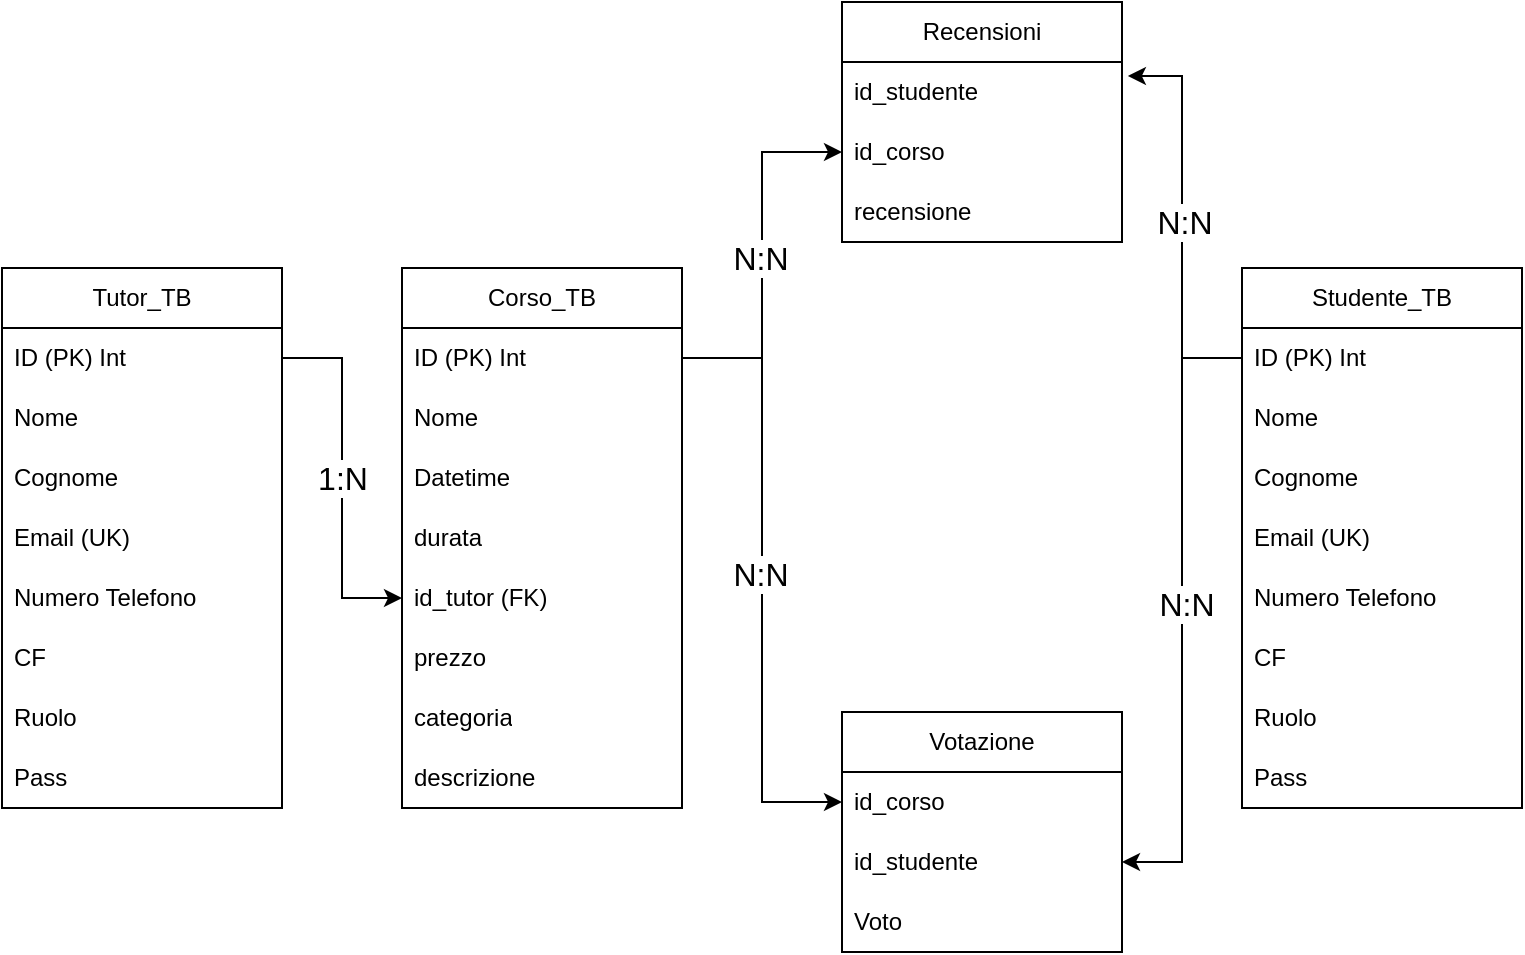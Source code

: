 <mxfile version="24.2.7" type="device">
  <diagram name="Pagina-1" id="7lKZ0z2TwS3CqQLhOOzI">
    <mxGraphModel dx="1434" dy="746" grid="1" gridSize="10" guides="1" tooltips="1" connect="1" arrows="1" fold="1" page="1" pageScale="1" pageWidth="827" pageHeight="1169" math="0" shadow="0">
      <root>
        <mxCell id="0" />
        <mxCell id="1" parent="0" />
        <mxCell id="4UblmqgVVg0zk9RvqLJX-1" value="Tutor_TB" style="swimlane;fontStyle=0;childLayout=stackLayout;horizontal=1;startSize=30;horizontalStack=0;resizeParent=1;resizeParentMax=0;resizeLast=0;collapsible=1;marginBottom=0;whiteSpace=wrap;html=1;" vertex="1" parent="1">
          <mxGeometry x="37" y="243" width="140" height="270" as="geometry" />
        </mxCell>
        <mxCell id="4UblmqgVVg0zk9RvqLJX-2" value="ID (PK) Int" style="text;strokeColor=none;fillColor=none;align=left;verticalAlign=middle;spacingLeft=4;spacingRight=4;overflow=hidden;points=[[0,0.5],[1,0.5]];portConstraint=eastwest;rotatable=0;whiteSpace=wrap;html=1;" vertex="1" parent="4UblmqgVVg0zk9RvqLJX-1">
          <mxGeometry y="30" width="140" height="30" as="geometry" />
        </mxCell>
        <mxCell id="4UblmqgVVg0zk9RvqLJX-3" value="Nome" style="text;strokeColor=none;fillColor=none;align=left;verticalAlign=middle;spacingLeft=4;spacingRight=4;overflow=hidden;points=[[0,0.5],[1,0.5]];portConstraint=eastwest;rotatable=0;whiteSpace=wrap;html=1;" vertex="1" parent="4UblmqgVVg0zk9RvqLJX-1">
          <mxGeometry y="60" width="140" height="30" as="geometry" />
        </mxCell>
        <mxCell id="4UblmqgVVg0zk9RvqLJX-4" value="Cognome" style="text;strokeColor=none;fillColor=none;align=left;verticalAlign=middle;spacingLeft=4;spacingRight=4;overflow=hidden;points=[[0,0.5],[1,0.5]];portConstraint=eastwest;rotatable=0;whiteSpace=wrap;html=1;" vertex="1" parent="4UblmqgVVg0zk9RvqLJX-1">
          <mxGeometry y="90" width="140" height="30" as="geometry" />
        </mxCell>
        <mxCell id="4UblmqgVVg0zk9RvqLJX-5" value="Email (UK)" style="text;strokeColor=none;fillColor=none;align=left;verticalAlign=middle;spacingLeft=4;spacingRight=4;overflow=hidden;points=[[0,0.5],[1,0.5]];portConstraint=eastwest;rotatable=0;whiteSpace=wrap;html=1;" vertex="1" parent="4UblmqgVVg0zk9RvqLJX-1">
          <mxGeometry y="120" width="140" height="30" as="geometry" />
        </mxCell>
        <mxCell id="4UblmqgVVg0zk9RvqLJX-6" value="Numero Telefono" style="text;strokeColor=none;fillColor=none;align=left;verticalAlign=middle;spacingLeft=4;spacingRight=4;overflow=hidden;points=[[0,0.5],[1,0.5]];portConstraint=eastwest;rotatable=0;whiteSpace=wrap;html=1;" vertex="1" parent="4UblmqgVVg0zk9RvqLJX-1">
          <mxGeometry y="150" width="140" height="30" as="geometry" />
        </mxCell>
        <mxCell id="4UblmqgVVg0zk9RvqLJX-7" value="CF" style="text;strokeColor=none;fillColor=none;align=left;verticalAlign=middle;spacingLeft=4;spacingRight=4;overflow=hidden;points=[[0,0.5],[1,0.5]];portConstraint=eastwest;rotatable=0;whiteSpace=wrap;html=1;" vertex="1" parent="4UblmqgVVg0zk9RvqLJX-1">
          <mxGeometry y="180" width="140" height="30" as="geometry" />
        </mxCell>
        <mxCell id="4UblmqgVVg0zk9RvqLJX-8" value="Ruolo" style="text;strokeColor=none;fillColor=none;align=left;verticalAlign=middle;spacingLeft=4;spacingRight=4;overflow=hidden;points=[[0,0.5],[1,0.5]];portConstraint=eastwest;rotatable=0;whiteSpace=wrap;html=1;" vertex="1" parent="4UblmqgVVg0zk9RvqLJX-1">
          <mxGeometry y="210" width="140" height="30" as="geometry" />
        </mxCell>
        <mxCell id="4UblmqgVVg0zk9RvqLJX-9" value="Pass" style="text;strokeColor=none;fillColor=none;align=left;verticalAlign=middle;spacingLeft=4;spacingRight=4;overflow=hidden;points=[[0,0.5],[1,0.5]];portConstraint=eastwest;rotatable=0;whiteSpace=wrap;html=1;" vertex="1" parent="4UblmqgVVg0zk9RvqLJX-1">
          <mxGeometry y="240" width="140" height="30" as="geometry" />
        </mxCell>
        <mxCell id="4UblmqgVVg0zk9RvqLJX-10" value="Corso_TB" style="swimlane;fontStyle=0;childLayout=stackLayout;horizontal=1;startSize=30;horizontalStack=0;resizeParent=1;resizeParentMax=0;resizeLast=0;collapsible=1;marginBottom=0;whiteSpace=wrap;html=1;" vertex="1" parent="1">
          <mxGeometry x="237" y="243" width="140" height="270" as="geometry" />
        </mxCell>
        <mxCell id="4UblmqgVVg0zk9RvqLJX-11" value="ID (PK) Int" style="text;strokeColor=none;fillColor=none;align=left;verticalAlign=middle;spacingLeft=4;spacingRight=4;overflow=hidden;points=[[0,0.5],[1,0.5]];portConstraint=eastwest;rotatable=0;whiteSpace=wrap;html=1;" vertex="1" parent="4UblmqgVVg0zk9RvqLJX-10">
          <mxGeometry y="30" width="140" height="30" as="geometry" />
        </mxCell>
        <mxCell id="4UblmqgVVg0zk9RvqLJX-12" value="Nome" style="text;strokeColor=none;fillColor=none;align=left;verticalAlign=middle;spacingLeft=4;spacingRight=4;overflow=hidden;points=[[0,0.5],[1,0.5]];portConstraint=eastwest;rotatable=0;whiteSpace=wrap;html=1;" vertex="1" parent="4UblmqgVVg0zk9RvqLJX-10">
          <mxGeometry y="60" width="140" height="30" as="geometry" />
        </mxCell>
        <mxCell id="4UblmqgVVg0zk9RvqLJX-13" value="Datetime" style="text;strokeColor=none;fillColor=none;align=left;verticalAlign=middle;spacingLeft=4;spacingRight=4;overflow=hidden;points=[[0,0.5],[1,0.5]];portConstraint=eastwest;rotatable=0;whiteSpace=wrap;html=1;" vertex="1" parent="4UblmqgVVg0zk9RvqLJX-10">
          <mxGeometry y="90" width="140" height="30" as="geometry" />
        </mxCell>
        <mxCell id="4UblmqgVVg0zk9RvqLJX-14" value="durata" style="text;strokeColor=none;fillColor=none;align=left;verticalAlign=middle;spacingLeft=4;spacingRight=4;overflow=hidden;points=[[0,0.5],[1,0.5]];portConstraint=eastwest;rotatable=0;whiteSpace=wrap;html=1;" vertex="1" parent="4UblmqgVVg0zk9RvqLJX-10">
          <mxGeometry y="120" width="140" height="30" as="geometry" />
        </mxCell>
        <mxCell id="4UblmqgVVg0zk9RvqLJX-15" value="id_tutor (FK)" style="text;strokeColor=none;fillColor=none;align=left;verticalAlign=middle;spacingLeft=4;spacingRight=4;overflow=hidden;points=[[0,0.5],[1,0.5]];portConstraint=eastwest;rotatable=0;whiteSpace=wrap;html=1;" vertex="1" parent="4UblmqgVVg0zk9RvqLJX-10">
          <mxGeometry y="150" width="140" height="30" as="geometry" />
        </mxCell>
        <mxCell id="4UblmqgVVg0zk9RvqLJX-16" value="prezzo" style="text;strokeColor=none;fillColor=none;align=left;verticalAlign=middle;spacingLeft=4;spacingRight=4;overflow=hidden;points=[[0,0.5],[1,0.5]];portConstraint=eastwest;rotatable=0;whiteSpace=wrap;html=1;" vertex="1" parent="4UblmqgVVg0zk9RvqLJX-10">
          <mxGeometry y="180" width="140" height="30" as="geometry" />
        </mxCell>
        <mxCell id="4UblmqgVVg0zk9RvqLJX-17" value="categoria" style="text;strokeColor=none;fillColor=none;align=left;verticalAlign=middle;spacingLeft=4;spacingRight=4;overflow=hidden;points=[[0,0.5],[1,0.5]];portConstraint=eastwest;rotatable=0;whiteSpace=wrap;html=1;" vertex="1" parent="4UblmqgVVg0zk9RvqLJX-10">
          <mxGeometry y="210" width="140" height="30" as="geometry" />
        </mxCell>
        <mxCell id="4UblmqgVVg0zk9RvqLJX-18" value="descrizione" style="text;strokeColor=none;fillColor=none;align=left;verticalAlign=middle;spacingLeft=4;spacingRight=4;overflow=hidden;points=[[0,0.5],[1,0.5]];portConstraint=eastwest;rotatable=0;whiteSpace=wrap;html=1;" vertex="1" parent="4UblmqgVVg0zk9RvqLJX-10">
          <mxGeometry y="240" width="140" height="30" as="geometry" />
        </mxCell>
        <mxCell id="4UblmqgVVg0zk9RvqLJX-19" value="&lt;font style=&quot;font-size: 16px;&quot;&gt;1:N&lt;/font&gt;" style="edgeStyle=orthogonalEdgeStyle;rounded=0;orthogonalLoop=1;jettySize=auto;html=1;entryX=0;entryY=0.5;entryDx=0;entryDy=0;" edge="1" parent="1" source="4UblmqgVVg0zk9RvqLJX-2" target="4UblmqgVVg0zk9RvqLJX-15">
          <mxGeometry relative="1" as="geometry" />
        </mxCell>
        <mxCell id="4UblmqgVVg0zk9RvqLJX-20" value="Recensioni" style="swimlane;fontStyle=0;childLayout=stackLayout;horizontal=1;startSize=30;horizontalStack=0;resizeParent=1;resizeParentMax=0;resizeLast=0;collapsible=1;marginBottom=0;whiteSpace=wrap;html=1;" vertex="1" parent="1">
          <mxGeometry x="457" y="110" width="140" height="120" as="geometry" />
        </mxCell>
        <mxCell id="4UblmqgVVg0zk9RvqLJX-21" value="id_studente" style="text;strokeColor=none;fillColor=none;align=left;verticalAlign=middle;spacingLeft=4;spacingRight=4;overflow=hidden;points=[[0,0.5],[1,0.5]];portConstraint=eastwest;rotatable=0;whiteSpace=wrap;html=1;" vertex="1" parent="4UblmqgVVg0zk9RvqLJX-20">
          <mxGeometry y="30" width="140" height="30" as="geometry" />
        </mxCell>
        <mxCell id="4UblmqgVVg0zk9RvqLJX-22" value="id_corso" style="text;strokeColor=none;fillColor=none;align=left;verticalAlign=middle;spacingLeft=4;spacingRight=4;overflow=hidden;points=[[0,0.5],[1,0.5]];portConstraint=eastwest;rotatable=0;whiteSpace=wrap;html=1;" vertex="1" parent="4UblmqgVVg0zk9RvqLJX-20">
          <mxGeometry y="60" width="140" height="30" as="geometry" />
        </mxCell>
        <mxCell id="4UblmqgVVg0zk9RvqLJX-23" value="recensione" style="text;strokeColor=none;fillColor=none;align=left;verticalAlign=middle;spacingLeft=4;spacingRight=4;overflow=hidden;points=[[0,0.5],[1,0.5]];portConstraint=eastwest;rotatable=0;whiteSpace=wrap;html=1;" vertex="1" parent="4UblmqgVVg0zk9RvqLJX-20">
          <mxGeometry y="90" width="140" height="30" as="geometry" />
        </mxCell>
        <mxCell id="4UblmqgVVg0zk9RvqLJX-43" value="Votazione" style="swimlane;fontStyle=0;childLayout=stackLayout;horizontal=1;startSize=30;horizontalStack=0;resizeParent=1;resizeParentMax=0;resizeLast=0;collapsible=1;marginBottom=0;whiteSpace=wrap;html=1;" vertex="1" parent="1">
          <mxGeometry x="457" y="465" width="140" height="120" as="geometry" />
        </mxCell>
        <mxCell id="4UblmqgVVg0zk9RvqLJX-44" value="id_corso" style="text;strokeColor=none;fillColor=none;align=left;verticalAlign=middle;spacingLeft=4;spacingRight=4;overflow=hidden;points=[[0,0.5],[1,0.5]];portConstraint=eastwest;rotatable=0;whiteSpace=wrap;html=1;" vertex="1" parent="4UblmqgVVg0zk9RvqLJX-43">
          <mxGeometry y="30" width="140" height="30" as="geometry" />
        </mxCell>
        <mxCell id="4UblmqgVVg0zk9RvqLJX-45" value="id_studente" style="text;strokeColor=none;fillColor=none;align=left;verticalAlign=middle;spacingLeft=4;spacingRight=4;overflow=hidden;points=[[0,0.5],[1,0.5]];portConstraint=eastwest;rotatable=0;whiteSpace=wrap;html=1;" vertex="1" parent="4UblmqgVVg0zk9RvqLJX-43">
          <mxGeometry y="60" width="140" height="30" as="geometry" />
        </mxCell>
        <mxCell id="4UblmqgVVg0zk9RvqLJX-46" value="Voto" style="text;strokeColor=none;fillColor=none;align=left;verticalAlign=middle;spacingLeft=4;spacingRight=4;overflow=hidden;points=[[0,0.5],[1,0.5]];portConstraint=eastwest;rotatable=0;whiteSpace=wrap;html=1;" vertex="1" parent="4UblmqgVVg0zk9RvqLJX-43">
          <mxGeometry y="90" width="140" height="30" as="geometry" />
        </mxCell>
        <mxCell id="4UblmqgVVg0zk9RvqLJX-47" value="Studente_TB" style="swimlane;fontStyle=0;childLayout=stackLayout;horizontal=1;startSize=30;horizontalStack=0;resizeParent=1;resizeParentMax=0;resizeLast=0;collapsible=1;marginBottom=0;whiteSpace=wrap;html=1;" vertex="1" parent="1">
          <mxGeometry x="657" y="243" width="140" height="270" as="geometry" />
        </mxCell>
        <mxCell id="4UblmqgVVg0zk9RvqLJX-48" value="ID (PK) Int" style="text;strokeColor=none;fillColor=none;align=left;verticalAlign=middle;spacingLeft=4;spacingRight=4;overflow=hidden;points=[[0,0.5],[1,0.5]];portConstraint=eastwest;rotatable=0;whiteSpace=wrap;html=1;" vertex="1" parent="4UblmqgVVg0zk9RvqLJX-47">
          <mxGeometry y="30" width="140" height="30" as="geometry" />
        </mxCell>
        <mxCell id="4UblmqgVVg0zk9RvqLJX-49" value="Nome" style="text;strokeColor=none;fillColor=none;align=left;verticalAlign=middle;spacingLeft=4;spacingRight=4;overflow=hidden;points=[[0,0.5],[1,0.5]];portConstraint=eastwest;rotatable=0;whiteSpace=wrap;html=1;" vertex="1" parent="4UblmqgVVg0zk9RvqLJX-47">
          <mxGeometry y="60" width="140" height="30" as="geometry" />
        </mxCell>
        <mxCell id="4UblmqgVVg0zk9RvqLJX-50" value="Cognome" style="text;strokeColor=none;fillColor=none;align=left;verticalAlign=middle;spacingLeft=4;spacingRight=4;overflow=hidden;points=[[0,0.5],[1,0.5]];portConstraint=eastwest;rotatable=0;whiteSpace=wrap;html=1;" vertex="1" parent="4UblmqgVVg0zk9RvqLJX-47">
          <mxGeometry y="90" width="140" height="30" as="geometry" />
        </mxCell>
        <mxCell id="4UblmqgVVg0zk9RvqLJX-51" value="Email (UK)" style="text;strokeColor=none;fillColor=none;align=left;verticalAlign=middle;spacingLeft=4;spacingRight=4;overflow=hidden;points=[[0,0.5],[1,0.5]];portConstraint=eastwest;rotatable=0;whiteSpace=wrap;html=1;" vertex="1" parent="4UblmqgVVg0zk9RvqLJX-47">
          <mxGeometry y="120" width="140" height="30" as="geometry" />
        </mxCell>
        <mxCell id="4UblmqgVVg0zk9RvqLJX-52" value="Numero Telefono" style="text;strokeColor=none;fillColor=none;align=left;verticalAlign=middle;spacingLeft=4;spacingRight=4;overflow=hidden;points=[[0,0.5],[1,0.5]];portConstraint=eastwest;rotatable=0;whiteSpace=wrap;html=1;" vertex="1" parent="4UblmqgVVg0zk9RvqLJX-47">
          <mxGeometry y="150" width="140" height="30" as="geometry" />
        </mxCell>
        <mxCell id="4UblmqgVVg0zk9RvqLJX-53" value="CF" style="text;strokeColor=none;fillColor=none;align=left;verticalAlign=middle;spacingLeft=4;spacingRight=4;overflow=hidden;points=[[0,0.5],[1,0.5]];portConstraint=eastwest;rotatable=0;whiteSpace=wrap;html=1;" vertex="1" parent="4UblmqgVVg0zk9RvqLJX-47">
          <mxGeometry y="180" width="140" height="30" as="geometry" />
        </mxCell>
        <mxCell id="4UblmqgVVg0zk9RvqLJX-54" value="Ruolo" style="text;strokeColor=none;fillColor=none;align=left;verticalAlign=middle;spacingLeft=4;spacingRight=4;overflow=hidden;points=[[0,0.5],[1,0.5]];portConstraint=eastwest;rotatable=0;whiteSpace=wrap;html=1;" vertex="1" parent="4UblmqgVVg0zk9RvqLJX-47">
          <mxGeometry y="210" width="140" height="30" as="geometry" />
        </mxCell>
        <mxCell id="4UblmqgVVg0zk9RvqLJX-55" value="Pass" style="text;strokeColor=none;fillColor=none;align=left;verticalAlign=middle;spacingLeft=4;spacingRight=4;overflow=hidden;points=[[0,0.5],[1,0.5]];portConstraint=eastwest;rotatable=0;whiteSpace=wrap;html=1;" vertex="1" parent="4UblmqgVVg0zk9RvqLJX-47">
          <mxGeometry y="240" width="140" height="30" as="geometry" />
        </mxCell>
        <mxCell id="4UblmqgVVg0zk9RvqLJX-56" style="edgeStyle=orthogonalEdgeStyle;rounded=0;orthogonalLoop=1;jettySize=auto;html=1;" edge="1" parent="1" source="4UblmqgVVg0zk9RvqLJX-11" target="4UblmqgVVg0zk9RvqLJX-44">
          <mxGeometry relative="1" as="geometry" />
        </mxCell>
        <mxCell id="4UblmqgVVg0zk9RvqLJX-65" value="&lt;font style=&quot;font-size: 16px;&quot;&gt;N:N&lt;/font&gt;" style="edgeLabel;html=1;align=center;verticalAlign=middle;resizable=0;points=[];" vertex="1" connectable="0" parent="4UblmqgVVg0zk9RvqLJX-56">
          <mxGeometry x="-0.024" y="-1" relative="1" as="geometry">
            <mxPoint as="offset" />
          </mxGeometry>
        </mxCell>
        <mxCell id="4UblmqgVVg0zk9RvqLJX-60" style="edgeStyle=orthogonalEdgeStyle;rounded=0;orthogonalLoop=1;jettySize=auto;html=1;entryX=0;entryY=0.5;entryDx=0;entryDy=0;" edge="1" parent="1" source="4UblmqgVVg0zk9RvqLJX-11" target="4UblmqgVVg0zk9RvqLJX-22">
          <mxGeometry relative="1" as="geometry" />
        </mxCell>
        <mxCell id="4UblmqgVVg0zk9RvqLJX-63" value="&lt;font style=&quot;font-size: 16px;&quot;&gt;N:N&lt;/font&gt;" style="edgeLabel;html=1;align=center;verticalAlign=middle;resizable=0;points=[];" vertex="1" connectable="0" parent="4UblmqgVVg0zk9RvqLJX-60">
          <mxGeometry x="-0.016" y="1" relative="1" as="geometry">
            <mxPoint as="offset" />
          </mxGeometry>
        </mxCell>
        <mxCell id="4UblmqgVVg0zk9RvqLJX-61" style="edgeStyle=orthogonalEdgeStyle;rounded=0;orthogonalLoop=1;jettySize=auto;html=1;entryX=1.021;entryY=0.233;entryDx=0;entryDy=0;entryPerimeter=0;" edge="1" parent="1" source="4UblmqgVVg0zk9RvqLJX-48" target="4UblmqgVVg0zk9RvqLJX-21">
          <mxGeometry relative="1" as="geometry" />
        </mxCell>
        <mxCell id="4UblmqgVVg0zk9RvqLJX-64" value="&lt;font style=&quot;font-size: 16px;&quot;&gt;N:N&lt;/font&gt;" style="edgeLabel;html=1;align=center;verticalAlign=middle;resizable=0;points=[];" vertex="1" connectable="0" parent="4UblmqgVVg0zk9RvqLJX-61">
          <mxGeometry x="-0.004" y="-1" relative="1" as="geometry">
            <mxPoint as="offset" />
          </mxGeometry>
        </mxCell>
        <mxCell id="4UblmqgVVg0zk9RvqLJX-62" style="edgeStyle=orthogonalEdgeStyle;rounded=0;orthogonalLoop=1;jettySize=auto;html=1;entryX=1;entryY=0.5;entryDx=0;entryDy=0;" edge="1" parent="1" source="4UblmqgVVg0zk9RvqLJX-48" target="4UblmqgVVg0zk9RvqLJX-45">
          <mxGeometry relative="1" as="geometry" />
        </mxCell>
        <mxCell id="4UblmqgVVg0zk9RvqLJX-67" value="&lt;font style=&quot;font-size: 16px;&quot;&gt;N:N&lt;/font&gt;" style="edgeLabel;html=1;align=center;verticalAlign=middle;resizable=0;points=[];" vertex="1" connectable="0" parent="4UblmqgVVg0zk9RvqLJX-62">
          <mxGeometry x="-0.022" y="2" relative="1" as="geometry">
            <mxPoint as="offset" />
          </mxGeometry>
        </mxCell>
      </root>
    </mxGraphModel>
  </diagram>
</mxfile>
